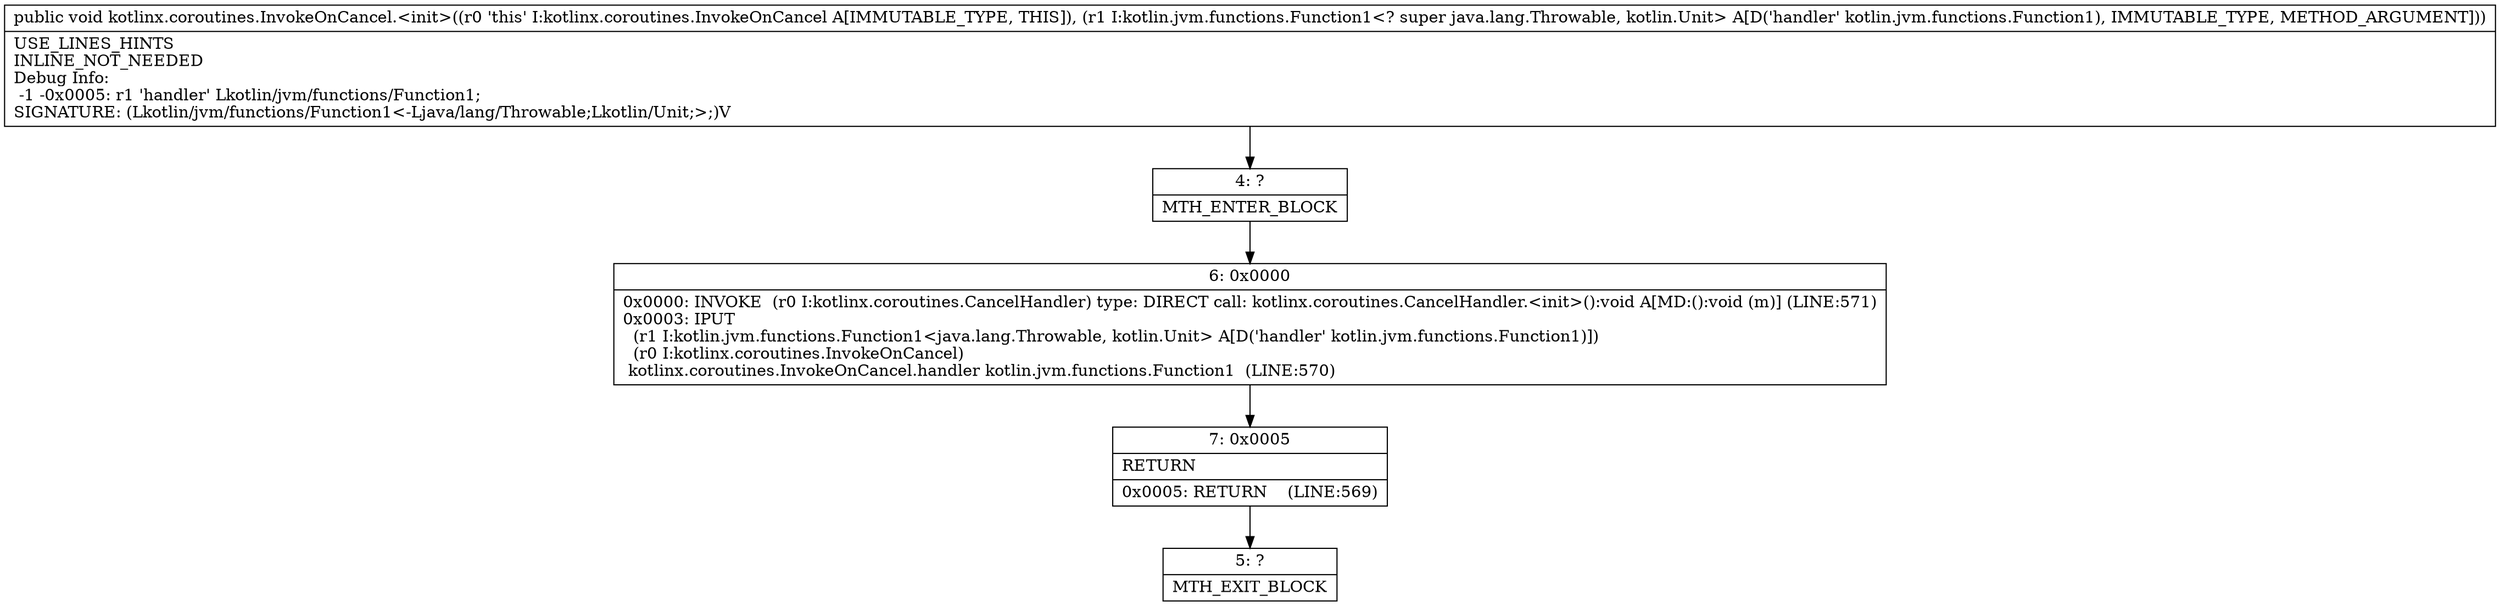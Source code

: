 digraph "CFG forkotlinx.coroutines.InvokeOnCancel.\<init\>(Lkotlin\/jvm\/functions\/Function1;)V" {
Node_4 [shape=record,label="{4\:\ ?|MTH_ENTER_BLOCK\l}"];
Node_6 [shape=record,label="{6\:\ 0x0000|0x0000: INVOKE  (r0 I:kotlinx.coroutines.CancelHandler) type: DIRECT call: kotlinx.coroutines.CancelHandler.\<init\>():void A[MD:():void (m)] (LINE:571)\l0x0003: IPUT  \l  (r1 I:kotlin.jvm.functions.Function1\<java.lang.Throwable, kotlin.Unit\> A[D('handler' kotlin.jvm.functions.Function1)])\l  (r0 I:kotlinx.coroutines.InvokeOnCancel)\l kotlinx.coroutines.InvokeOnCancel.handler kotlin.jvm.functions.Function1  (LINE:570)\l}"];
Node_7 [shape=record,label="{7\:\ 0x0005|RETURN\l|0x0005: RETURN    (LINE:569)\l}"];
Node_5 [shape=record,label="{5\:\ ?|MTH_EXIT_BLOCK\l}"];
MethodNode[shape=record,label="{public void kotlinx.coroutines.InvokeOnCancel.\<init\>((r0 'this' I:kotlinx.coroutines.InvokeOnCancel A[IMMUTABLE_TYPE, THIS]), (r1 I:kotlin.jvm.functions.Function1\<? super java.lang.Throwable, kotlin.Unit\> A[D('handler' kotlin.jvm.functions.Function1), IMMUTABLE_TYPE, METHOD_ARGUMENT]))  | USE_LINES_HINTS\lINLINE_NOT_NEEDED\lDebug Info:\l  \-1 \-0x0005: r1 'handler' Lkotlin\/jvm\/functions\/Function1;\lSIGNATURE: (Lkotlin\/jvm\/functions\/Function1\<\-Ljava\/lang\/Throwable;Lkotlin\/Unit;\>;)V\l}"];
MethodNode -> Node_4;Node_4 -> Node_6;
Node_6 -> Node_7;
Node_7 -> Node_5;
}

